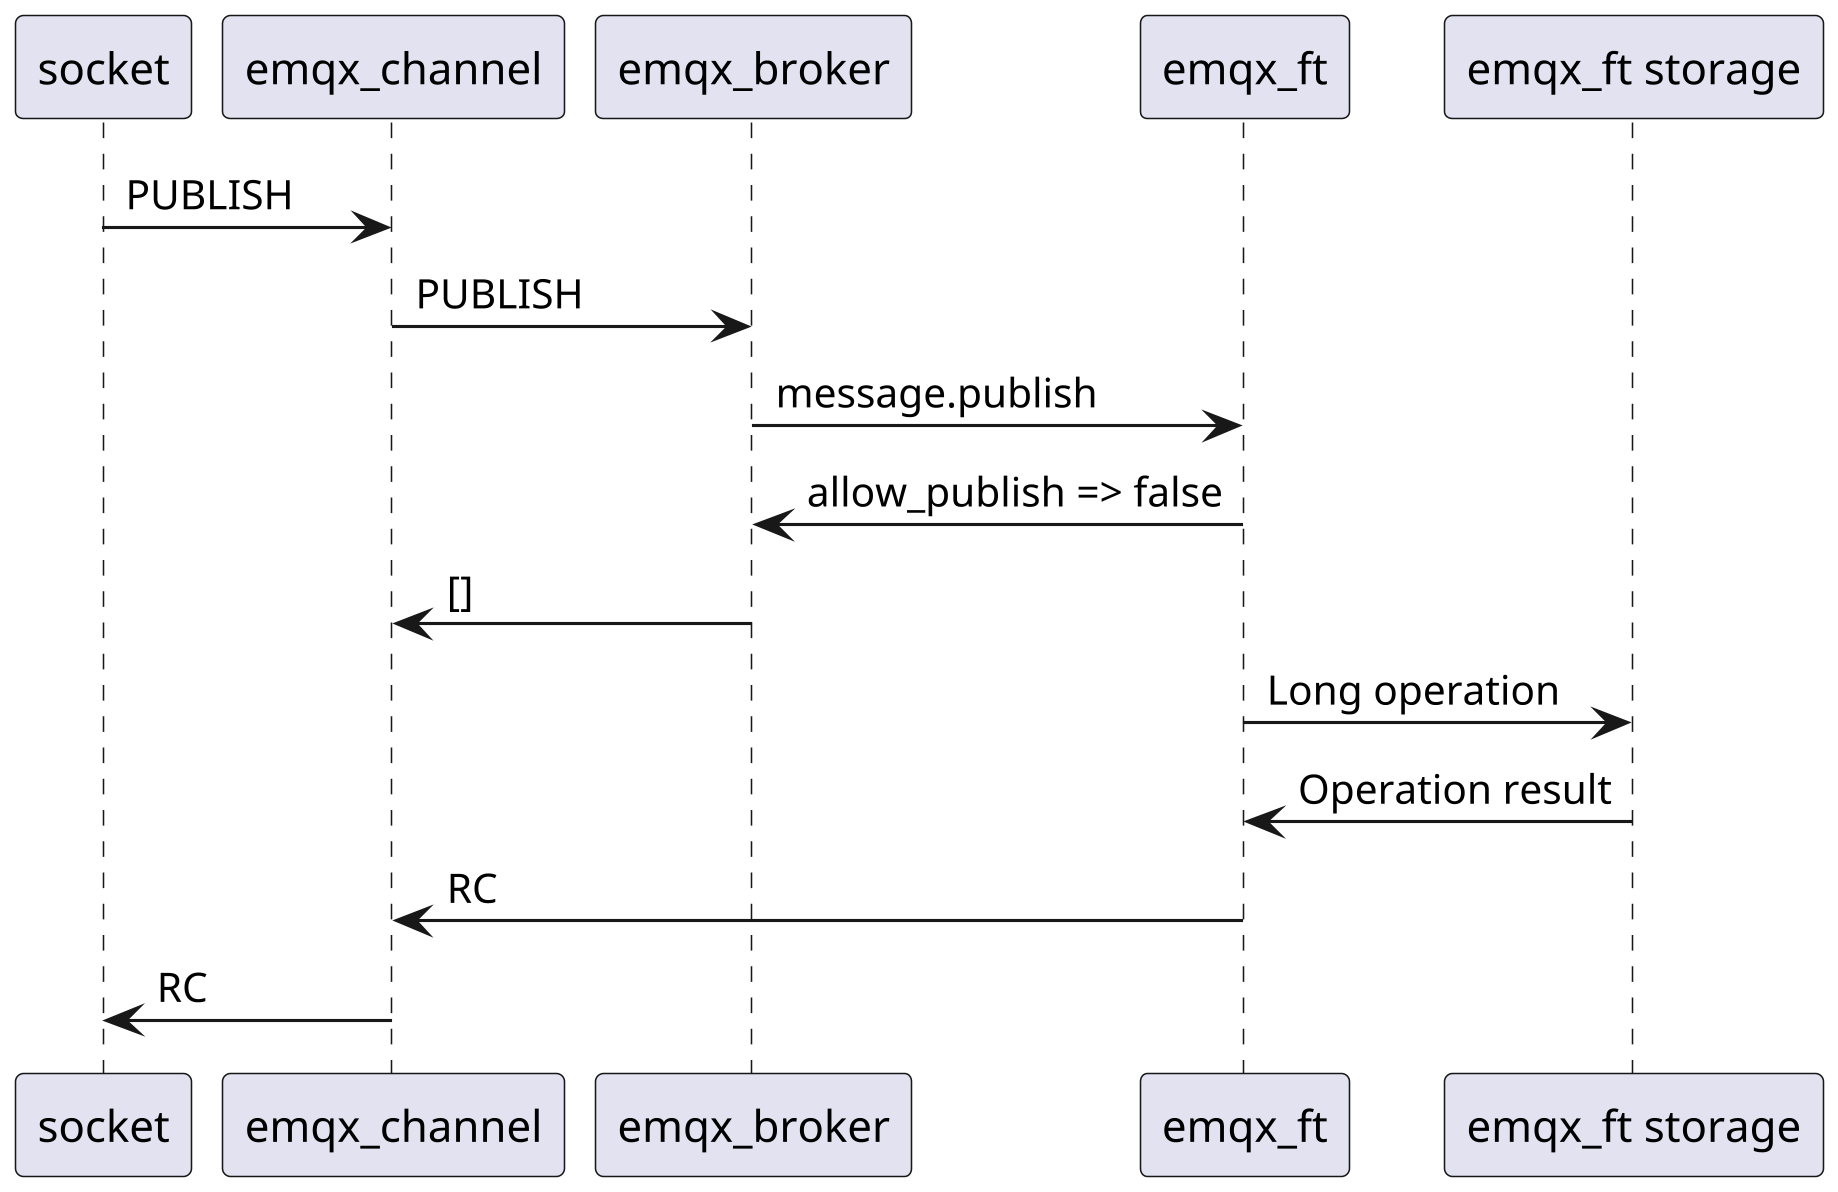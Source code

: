 @startuml
skinparam dpi 300

  socket -> emqx_channel: PUBLISH
  emqx_channel -> emqx_broker: PUBLISH
  emqx_broker -> emqx_ft: message.publish

  emqx_ft -> emqx_broker: allow_publish => false
  emqx_broker -> emqx_channel: []

  emqx_ft -> "emqx_ft storage": Long operation
  "emqx_ft storage" -> emqx_ft: Operation result

  emqx_ft -> emqx_channel: RC
  emqx_channel -> socket: RC

@enduml

